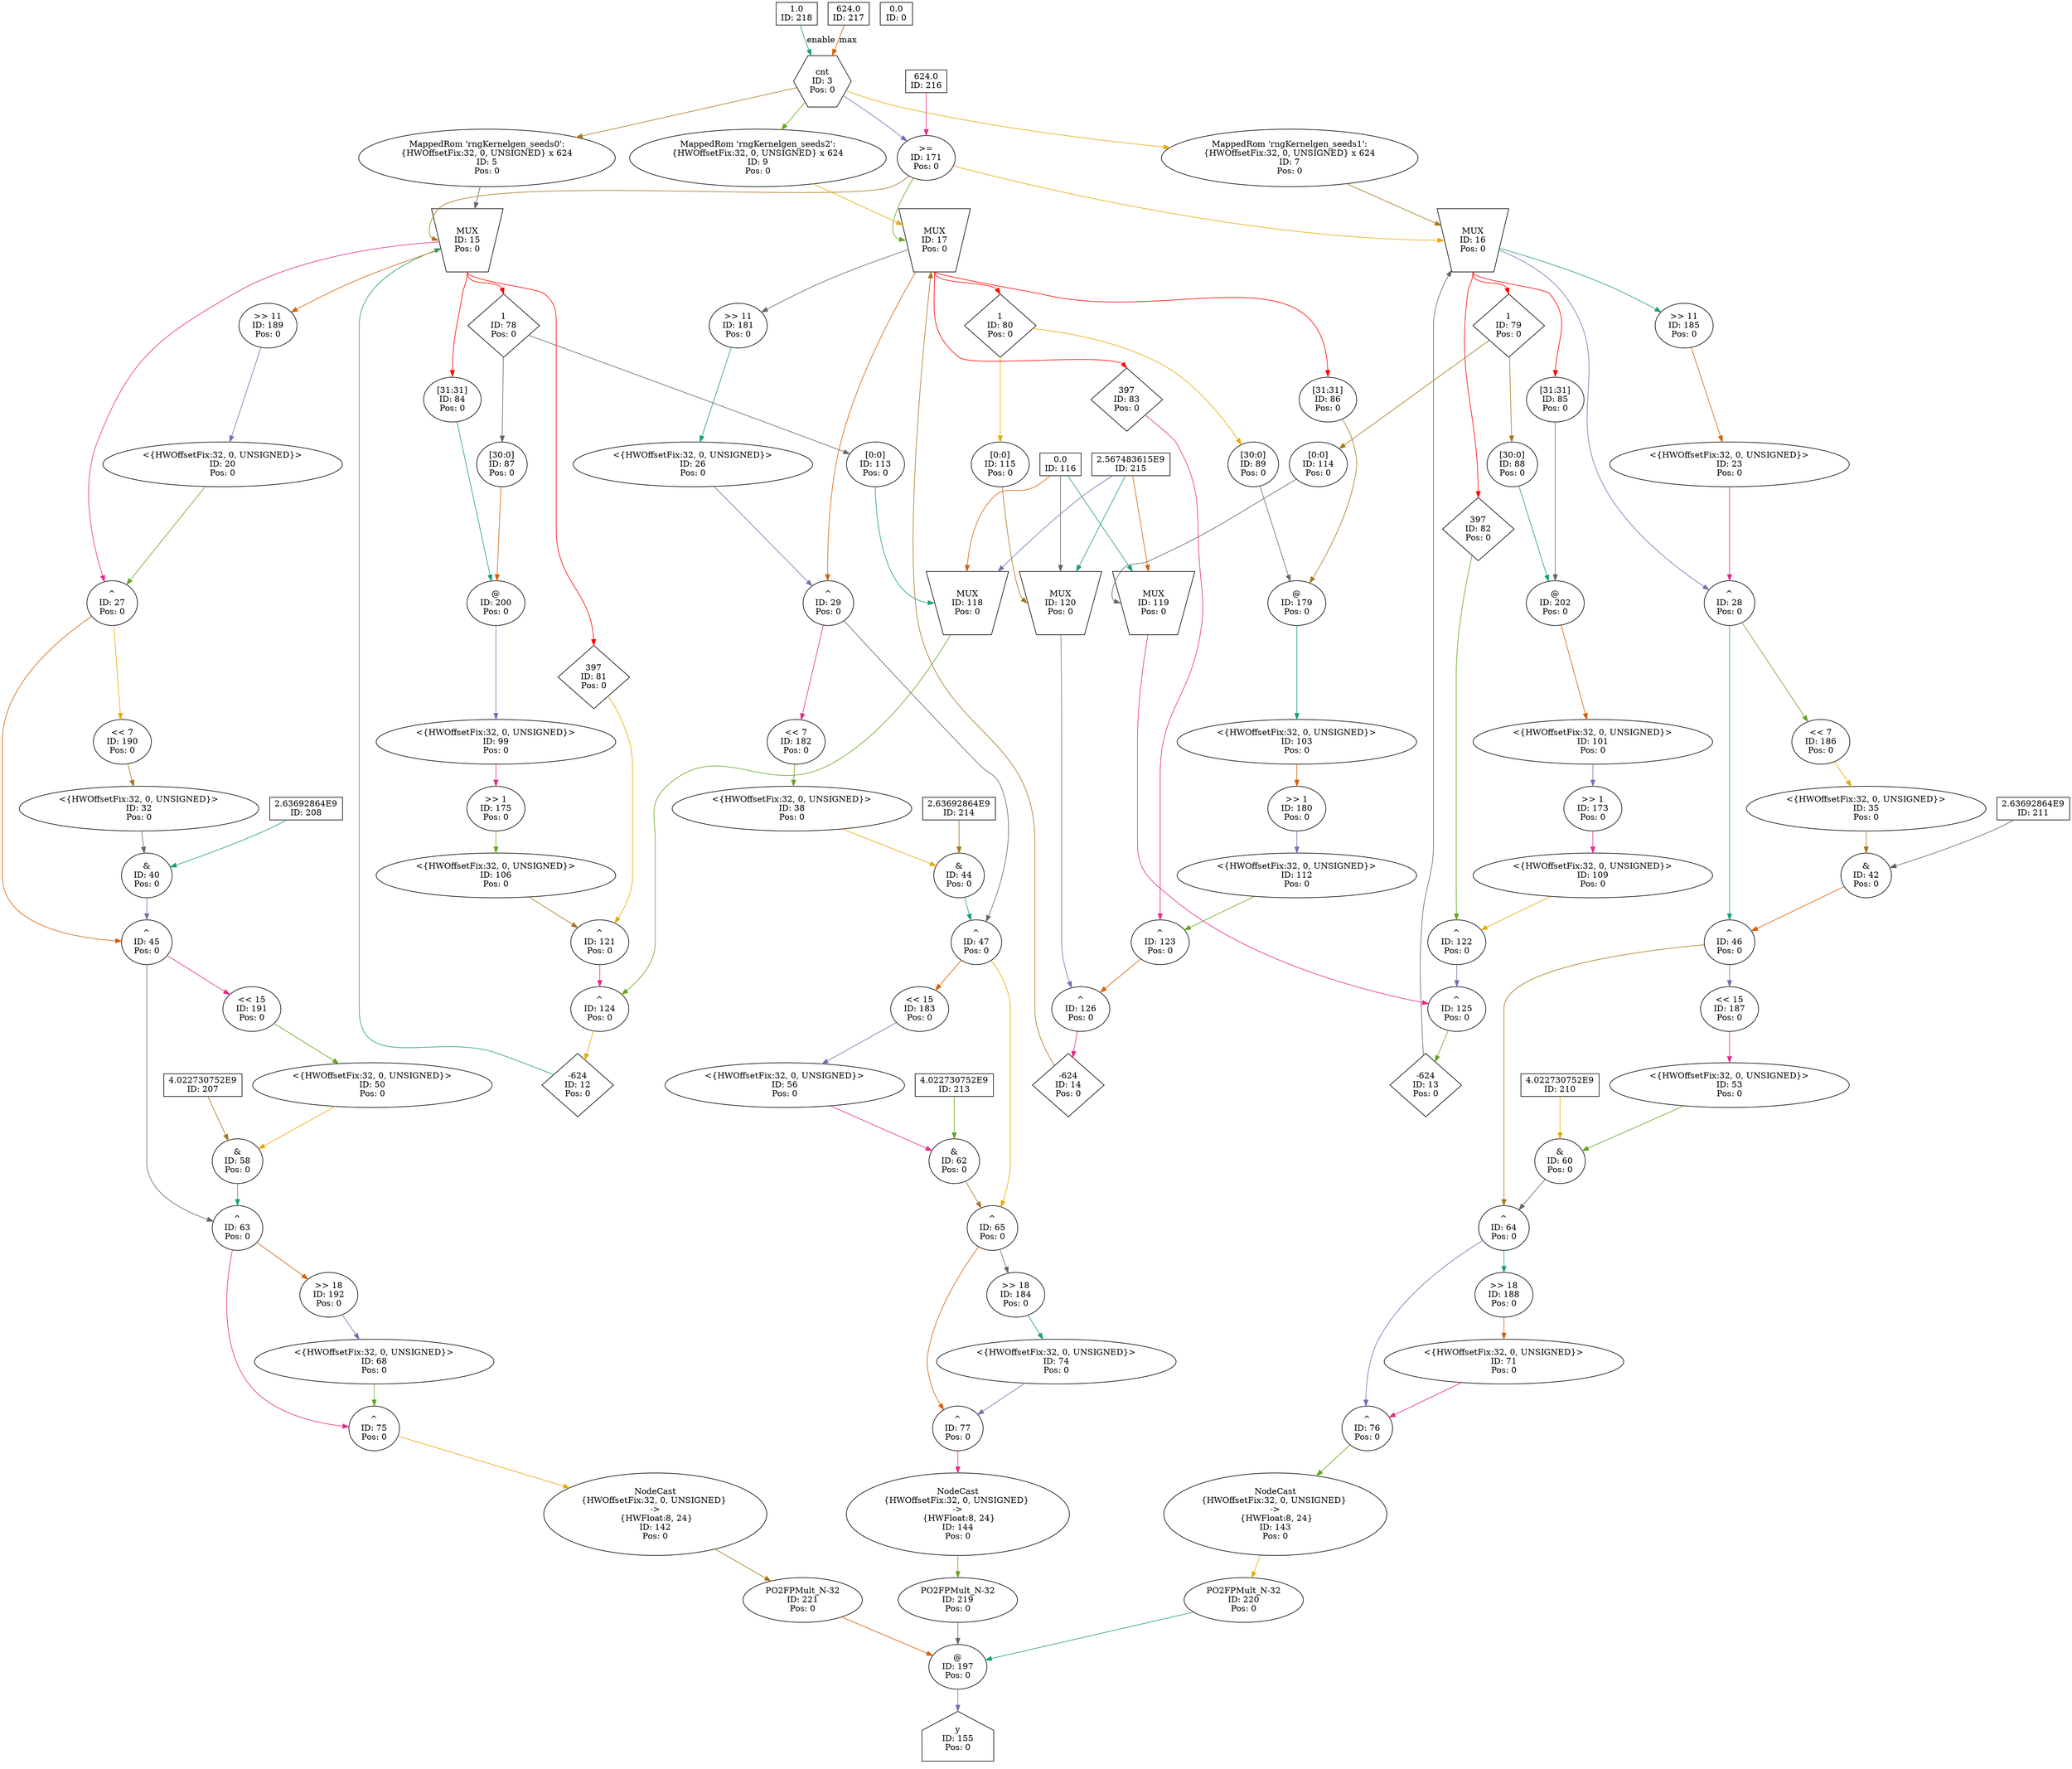 digraph rngKernel_validated_fifos{
	NodeConstantRawBits218 [shape=box, label="1.0\nID: 218"];
	NodeConstantRawBits217 [shape=box, label="624.0\nID: 217"];
	NodeCounter3 [shape=hexagon, label="cnt\nID: 3\nPos: 0"];
	NodeConstantRawBits216 [shape=box, label="624.0\nID: 216"];
	NodeGteInlined171 [label=">=\nID: 171\nPos: 0"];
	NodeMappedRom9 [label="MappedRom 'rngKernelgen_seeds2':\n{HWOffsetFix:32, 0, UNSIGNED} x 624\nID: 9\nPos: 0"];
	NodeStreamOffset83 [shape=diamond, label="397\nID: 83\nPos: 0"];
	NodeSlice86 [label="[31:31]\nID: 86\nPos: 0"];
	NodeStreamOffset80 [shape=diamond, label="1\nID: 80\nPos: 0"];
	NodeSlice89 [label="[30:0]\nID: 89\nPos: 0"];
	NodeCat179 [label="@\nID: 179\nPos: 0"];
	NodeReinterpret103 [label="<{HWOffsetFix:32, 0, UNSIGNED}>\nID: 103\nPos: 0"];
	NodeShift180 [label=">> 1\nID: 180\nPos: 0"];
	NodeReinterpret112 [label="<{HWOffsetFix:32, 0, UNSIGNED}>\nID: 112\nPos: 0"];
	NodeXor123 [label="^\nID: 123\nPos: 0"];
	NodeSlice115 [label="[0:0]\nID: 115\nPos: 0"];
	NodeConstantRawBits116 [shape=box, label="0.0\nID: 116"];
	NodeConstantRawBits215 [shape=box, label="2.567483615E9\nID: 215"];
	NodeMux120 [shape=invtrapezium, height=0.5, label="MUX\nID: 120\nPos: 0"];
	NodeXor126 [label="^\nID: 126\nPos: 0"];
	NodeStreamOffset14 [shape=diamond, label="-624\nID: 14\nPos: 0"];
	NodeMux17 [shape=invtrapezium, height=0.5, label="MUX\nID: 17\nPos: 0"];
	NodeShift181 [label=">> 11\nID: 181\nPos: 0"];
	NodeReinterpret26 [label="<{HWOffsetFix:32, 0, UNSIGNED}>\nID: 26\nPos: 0"];
	NodeXor29 [label="^\nID: 29\nPos: 0"];
	NodeShift182 [label="<< 7\nID: 182\nPos: 0"];
	NodeReinterpret38 [label="<{HWOffsetFix:32, 0, UNSIGNED}>\nID: 38\nPos: 0"];
	NodeConstantRawBits214 [shape=box, label="2.63692864E9\nID: 214"];
	NodeAnd44 [label="&\nID: 44\nPos: 0"];
	NodeXor47 [label="^\nID: 47\nPos: 0"];
	NodeShift183 [label="<< 15\nID: 183\nPos: 0"];
	NodeReinterpret56 [label="<{HWOffsetFix:32, 0, UNSIGNED}>\nID: 56\nPos: 0"];
	NodeConstantRawBits213 [shape=box, label="4.022730752E9\nID: 213"];
	NodeAnd62 [label="&\nID: 62\nPos: 0"];
	NodeXor65 [label="^\nID: 65\nPos: 0"];
	NodeShift184 [label=">> 18\nID: 184\nPos: 0"];
	NodeReinterpret74 [label="<{HWOffsetFix:32, 0, UNSIGNED}>\nID: 74\nPos: 0"];
	NodeXor77 [label="^\nID: 77\nPos: 0"];
	NodeCast144 [label="NodeCast
{HWOffsetFix:32, 0, UNSIGNED} 
->
 {HWFloat:8, 24}\nID: 144\nPos: 0"];
	NodePO2FPMult219 [label="PO2FPMult_N-32\nID: 219\nPos: 0"];
	NodeMappedRom7 [label="MappedRom 'rngKernelgen_seeds1':\n{HWOffsetFix:32, 0, UNSIGNED} x 624\nID: 7\nPos: 0"];
	NodeStreamOffset82 [shape=diamond, label="397\nID: 82\nPos: 0"];
	NodeSlice85 [label="[31:31]\nID: 85\nPos: 0"];
	NodeStreamOffset79 [shape=diamond, label="1\nID: 79\nPos: 0"];
	NodeSlice88 [label="[30:0]\nID: 88\nPos: 0"];
	NodeCat202 [label="@\nID: 202\nPos: 0"];
	NodeReinterpret101 [label="<{HWOffsetFix:32, 0, UNSIGNED}>\nID: 101\nPos: 0"];
	NodeShift173 [label=">> 1\nID: 173\nPos: 0"];
	NodeReinterpret109 [label="<{HWOffsetFix:32, 0, UNSIGNED}>\nID: 109\nPos: 0"];
	NodeXor122 [label="^\nID: 122\nPos: 0"];
	NodeSlice114 [label="[0:0]\nID: 114\nPos: 0"];
	NodeMux119 [shape=invtrapezium, height=0.5, label="MUX\nID: 119\nPos: 0"];
	NodeXor125 [label="^\nID: 125\nPos: 0"];
	NodeStreamOffset13 [shape=diamond, label="-624\nID: 13\nPos: 0"];
	NodeMux16 [shape=invtrapezium, height=0.5, label="MUX\nID: 16\nPos: 0"];
	NodeShift185 [label=">> 11\nID: 185\nPos: 0"];
	NodeReinterpret23 [label="<{HWOffsetFix:32, 0, UNSIGNED}>\nID: 23\nPos: 0"];
	NodeXor28 [label="^\nID: 28\nPos: 0"];
	NodeShift186 [label="<< 7\nID: 186\nPos: 0"];
	NodeReinterpret35 [label="<{HWOffsetFix:32, 0, UNSIGNED}>\nID: 35\nPos: 0"];
	NodeConstantRawBits211 [shape=box, label="2.63692864E9\nID: 211"];
	NodeAnd42 [label="&\nID: 42\nPos: 0"];
	NodeXor46 [label="^\nID: 46\nPos: 0"];
	NodeShift187 [label="<< 15\nID: 187\nPos: 0"];
	NodeReinterpret53 [label="<{HWOffsetFix:32, 0, UNSIGNED}>\nID: 53\nPos: 0"];
	NodeConstantRawBits210 [shape=box, label="4.022730752E9\nID: 210"];
	NodeAnd60 [label="&\nID: 60\nPos: 0"];
	NodeXor64 [label="^\nID: 64\nPos: 0"];
	NodeShift188 [label=">> 18\nID: 188\nPos: 0"];
	NodeReinterpret71 [label="<{HWOffsetFix:32, 0, UNSIGNED}>\nID: 71\nPos: 0"];
	NodeXor76 [label="^\nID: 76\nPos: 0"];
	NodeCast143 [label="NodeCast
{HWOffsetFix:32, 0, UNSIGNED} 
->
 {HWFloat:8, 24}\nID: 143\nPos: 0"];
	NodePO2FPMult220 [label="PO2FPMult_N-32\nID: 220\nPos: 0"];
	NodeMappedRom5 [label="MappedRom 'rngKernelgen_seeds0':\n{HWOffsetFix:32, 0, UNSIGNED} x 624\nID: 5\nPos: 0"];
	NodeStreamOffset81 [shape=diamond, label="397\nID: 81\nPos: 0"];
	NodeSlice84 [label="[31:31]\nID: 84\nPos: 0"];
	NodeStreamOffset78 [shape=diamond, label="1\nID: 78\nPos: 0"];
	NodeSlice87 [label="[30:0]\nID: 87\nPos: 0"];
	NodeCat200 [label="@\nID: 200\nPos: 0"];
	NodeReinterpret99 [label="<{HWOffsetFix:32, 0, UNSIGNED}>\nID: 99\nPos: 0"];
	NodeShift175 [label=">> 1\nID: 175\nPos: 0"];
	NodeReinterpret106 [label="<{HWOffsetFix:32, 0, UNSIGNED}>\nID: 106\nPos: 0"];
	NodeXor121 [label="^\nID: 121\nPos: 0"];
	NodeSlice113 [label="[0:0]\nID: 113\nPos: 0"];
	NodeMux118 [shape=invtrapezium, height=0.5, label="MUX\nID: 118\nPos: 0"];
	NodeXor124 [label="^\nID: 124\nPos: 0"];
	NodeStreamOffset12 [shape=diamond, label="-624\nID: 12\nPos: 0"];
	NodeMux15 [shape=invtrapezium, height=0.5, label="MUX\nID: 15\nPos: 0"];
	NodeShift189 [label=">> 11\nID: 189\nPos: 0"];
	NodeReinterpret20 [label="<{HWOffsetFix:32, 0, UNSIGNED}>\nID: 20\nPos: 0"];
	NodeXor27 [label="^\nID: 27\nPos: 0"];
	NodeShift190 [label="<< 7\nID: 190\nPos: 0"];
	NodeReinterpret32 [label="<{HWOffsetFix:32, 0, UNSIGNED}>\nID: 32\nPos: 0"];
	NodeConstantRawBits208 [shape=box, label="2.63692864E9\nID: 208"];
	NodeAnd40 [label="&\nID: 40\nPos: 0"];
	NodeXor45 [label="^\nID: 45\nPos: 0"];
	NodeShift191 [label="<< 15\nID: 191\nPos: 0"];
	NodeReinterpret50 [label="<{HWOffsetFix:32, 0, UNSIGNED}>\nID: 50\nPos: 0"];
	NodeConstantRawBits207 [shape=box, label="4.022730752E9\nID: 207"];
	NodeAnd58 [label="&\nID: 58\nPos: 0"];
	NodeXor63 [label="^\nID: 63\nPos: 0"];
	NodeShift192 [label=">> 18\nID: 192\nPos: 0"];
	NodeReinterpret68 [label="<{HWOffsetFix:32, 0, UNSIGNED}>\nID: 68\nPos: 0"];
	NodeXor75 [label="^\nID: 75\nPos: 0"];
	NodeCast142 [label="NodeCast
{HWOffsetFix:32, 0, UNSIGNED} 
->
 {HWFloat:8, 24}\nID: 142\nPos: 0"];
	NodePO2FPMult221 [label="PO2FPMult_N-32\nID: 221\nPos: 0"];
	NodeCat197 [label="@\nID: 197\nPos: 0"];
	NodeOutput155 [shape=house, label="y\nID: 155\nPos: 0"];
	NodeConstantRawBits0 [shape=box, label="0.0\nID: 0"];
	NodeConstantRawBits218 -> NodeCounter3[label="enable" color="/dark28/1" photon_data="EDGE,SrcNode:218,SrcNodePort:value"];
	NodeConstantRawBits217 -> NodeCounter3[label="max" color="/dark28/2" photon_data="EDGE,SrcNode:217,SrcNodePort:value"];
	NodeCounter3 -> NodeGteInlined171[color="/dark28/3" photon_data="EDGE,SrcNode:3,SrcNodePort:count"];
	NodeConstantRawBits216 -> NodeGteInlined171[color="/dark28/4" photon_data="EDGE,SrcNode:216,SrcNodePort:value"];
	NodeCounter3 -> NodeMappedRom9[color="/dark28/5" photon_data="EDGE,SrcNode:3,SrcNodePort:count"];
	NodeMux17 -> NodeStreamOffset83[headport="n" tailport="s" color=red photon_data="EDGE,SrcNode:17,SrcNodePort:result"];
	NodeMux17 -> NodeSlice86[headport="n" tailport="s" color=red photon_data="EDGE,SrcNode:17,SrcNodePort:result"];
	NodeMux17 -> NodeStreamOffset80[headport="n" tailport="s" color=red photon_data="EDGE,SrcNode:17,SrcNodePort:result"];
	NodeStreamOffset80 -> NodeSlice89[color="/dark28/6" photon_data="EDGE,SrcNode:80,SrcNodePort:output"];
	NodeSlice86 -> NodeCat179[color="/dark28/7" photon_data="EDGE,SrcNode:86,SrcNodePort:result"];
	NodeSlice89 -> NodeCat179[color="/dark28/8" photon_data="EDGE,SrcNode:89,SrcNodePort:result"];
	NodeCat179 -> NodeReinterpret103[color="/dark28/1" photon_data="EDGE,SrcNode:179,SrcNodePort:result"];
	NodeReinterpret103 -> NodeShift180[color="/dark28/2" photon_data="EDGE,SrcNode:103,SrcNodePort:output"];
	NodeShift180 -> NodeReinterpret112[color="/dark28/3" photon_data="EDGE,SrcNode:180,SrcNodePort:dataout"];
	NodeStreamOffset83 -> NodeXor123[color="/dark28/4" photon_data="EDGE,SrcNode:83,SrcNodePort:output"];
	NodeReinterpret112 -> NodeXor123[color="/dark28/5" photon_data="EDGE,SrcNode:112,SrcNodePort:output"];
	NodeStreamOffset80 -> NodeSlice115[color="/dark28/6" photon_data="EDGE,SrcNode:80,SrcNodePort:output"];
	NodeSlice115 -> NodeMux120[headport="w" color="/dark28/7" photon_data="EDGE,SrcNode:115,SrcNodePort:result"];
	NodeConstantRawBits116 -> NodeMux120[color="/dark28/8" photon_data="EDGE,SrcNode:116,SrcNodePort:value"];
	NodeConstantRawBits215 -> NodeMux120[color="/dark28/1" photon_data="EDGE,SrcNode:215,SrcNodePort:value"];
	NodeXor123 -> NodeXor126[color="/dark28/2" photon_data="EDGE,SrcNode:123,SrcNodePort:result"];
	NodeMux120 -> NodeXor126[color="/dark28/3" photon_data="EDGE,SrcNode:120,SrcNodePort:result"];
	NodeXor126 -> NodeStreamOffset14[color="/dark28/4" photon_data="EDGE,SrcNode:126,SrcNodePort:result"];
	NodeGteInlined171 -> NodeMux17[headport="w" color="/dark28/5" photon_data="EDGE,SrcNode:171,SrcNodePort:result"];
	NodeMappedRom9 -> NodeMux17[color="/dark28/6" photon_data="EDGE,SrcNode:9,SrcNodePort:dataa"];
	NodeStreamOffset14 -> NodeMux17[color="/dark28/7" photon_data="EDGE,SrcNode:14,SrcNodePort:output"];
	NodeMux17 -> NodeShift181[color="/dark28/8" photon_data="EDGE,SrcNode:17,SrcNodePort:result"];
	NodeShift181 -> NodeReinterpret26[color="/dark28/1" photon_data="EDGE,SrcNode:181,SrcNodePort:dataout"];
	NodeMux17 -> NodeXor29[color="/dark28/2" photon_data="EDGE,SrcNode:17,SrcNodePort:result"];
	NodeReinterpret26 -> NodeXor29[color="/dark28/3" photon_data="EDGE,SrcNode:26,SrcNodePort:output"];
	NodeXor29 -> NodeShift182[color="/dark28/4" photon_data="EDGE,SrcNode:29,SrcNodePort:result"];
	NodeShift182 -> NodeReinterpret38[color="/dark28/5" photon_data="EDGE,SrcNode:182,SrcNodePort:dataout"];
	NodeReinterpret38 -> NodeAnd44[color="/dark28/6" photon_data="EDGE,SrcNode:38,SrcNodePort:output"];
	NodeConstantRawBits214 -> NodeAnd44[color="/dark28/7" photon_data="EDGE,SrcNode:214,SrcNodePort:value"];
	NodeXor29 -> NodeXor47[color="/dark28/8" photon_data="EDGE,SrcNode:29,SrcNodePort:result"];
	NodeAnd44 -> NodeXor47[color="/dark28/1" photon_data="EDGE,SrcNode:44,SrcNodePort:result"];
	NodeXor47 -> NodeShift183[color="/dark28/2" photon_data="EDGE,SrcNode:47,SrcNodePort:result"];
	NodeShift183 -> NodeReinterpret56[color="/dark28/3" photon_data="EDGE,SrcNode:183,SrcNodePort:dataout"];
	NodeReinterpret56 -> NodeAnd62[color="/dark28/4" photon_data="EDGE,SrcNode:56,SrcNodePort:output"];
	NodeConstantRawBits213 -> NodeAnd62[color="/dark28/5" photon_data="EDGE,SrcNode:213,SrcNodePort:value"];
	NodeXor47 -> NodeXor65[color="/dark28/6" photon_data="EDGE,SrcNode:47,SrcNodePort:result"];
	NodeAnd62 -> NodeXor65[color="/dark28/7" photon_data="EDGE,SrcNode:62,SrcNodePort:result"];
	NodeXor65 -> NodeShift184[color="/dark28/8" photon_data="EDGE,SrcNode:65,SrcNodePort:result"];
	NodeShift184 -> NodeReinterpret74[color="/dark28/1" photon_data="EDGE,SrcNode:184,SrcNodePort:dataout"];
	NodeXor65 -> NodeXor77[color="/dark28/2" photon_data="EDGE,SrcNode:65,SrcNodePort:result"];
	NodeReinterpret74 -> NodeXor77[color="/dark28/3" photon_data="EDGE,SrcNode:74,SrcNodePort:output"];
	NodeXor77 -> NodeCast144[color="/dark28/4" photon_data="EDGE,SrcNode:77,SrcNodePort:result"];
	NodeCast144 -> NodePO2FPMult219[color="/dark28/5" photon_data="EDGE,SrcNode:144,SrcNodePort:o"];
	NodeCounter3 -> NodeMappedRom7[color="/dark28/6" photon_data="EDGE,SrcNode:3,SrcNodePort:count"];
	NodeMux16 -> NodeStreamOffset82[headport="n" tailport="s" color=red photon_data="EDGE,SrcNode:16,SrcNodePort:result"];
	NodeMux16 -> NodeSlice85[headport="n" tailport="s" color=red photon_data="EDGE,SrcNode:16,SrcNodePort:result"];
	NodeMux16 -> NodeStreamOffset79[headport="n" tailport="s" color=red photon_data="EDGE,SrcNode:16,SrcNodePort:result"];
	NodeStreamOffset79 -> NodeSlice88[color="/dark28/7" photon_data="EDGE,SrcNode:79,SrcNodePort:output"];
	NodeSlice85 -> NodeCat202[color="/dark28/8" photon_data="EDGE,SrcNode:85,SrcNodePort:result"];
	NodeSlice88 -> NodeCat202[color="/dark28/1" photon_data="EDGE,SrcNode:88,SrcNodePort:result"];
	NodeCat202 -> NodeReinterpret101[color="/dark28/2" photon_data="EDGE,SrcNode:202,SrcNodePort:result"];
	NodeReinterpret101 -> NodeShift173[color="/dark28/3" photon_data="EDGE,SrcNode:101,SrcNodePort:output"];
	NodeShift173 -> NodeReinterpret109[color="/dark28/4" photon_data="EDGE,SrcNode:173,SrcNodePort:dataout"];
	NodeStreamOffset82 -> NodeXor122[color="/dark28/5" photon_data="EDGE,SrcNode:82,SrcNodePort:output"];
	NodeReinterpret109 -> NodeXor122[color="/dark28/6" photon_data="EDGE,SrcNode:109,SrcNodePort:output"];
	NodeStreamOffset79 -> NodeSlice114[color="/dark28/7" photon_data="EDGE,SrcNode:79,SrcNodePort:output"];
	NodeSlice114 -> NodeMux119[headport="w" color="/dark28/8" photon_data="EDGE,SrcNode:114,SrcNodePort:result"];
	NodeConstantRawBits116 -> NodeMux119[color="/dark28/1" photon_data="EDGE,SrcNode:116,SrcNodePort:value"];
	NodeConstantRawBits215 -> NodeMux119[color="/dark28/2" photon_data="EDGE,SrcNode:215,SrcNodePort:value"];
	NodeXor122 -> NodeXor125[color="/dark28/3" photon_data="EDGE,SrcNode:122,SrcNodePort:result"];
	NodeMux119 -> NodeXor125[color="/dark28/4" photon_data="EDGE,SrcNode:119,SrcNodePort:result"];
	NodeXor125 -> NodeStreamOffset13[color="/dark28/5" photon_data="EDGE,SrcNode:125,SrcNodePort:result"];
	NodeGteInlined171 -> NodeMux16[headport="w" color="/dark28/6" photon_data="EDGE,SrcNode:171,SrcNodePort:result"];
	NodeMappedRom7 -> NodeMux16[color="/dark28/7" photon_data="EDGE,SrcNode:7,SrcNodePort:dataa"];
	NodeStreamOffset13 -> NodeMux16[color="/dark28/8" photon_data="EDGE,SrcNode:13,SrcNodePort:output"];
	NodeMux16 -> NodeShift185[color="/dark28/1" photon_data="EDGE,SrcNode:16,SrcNodePort:result"];
	NodeShift185 -> NodeReinterpret23[color="/dark28/2" photon_data="EDGE,SrcNode:185,SrcNodePort:dataout"];
	NodeMux16 -> NodeXor28[color="/dark28/3" photon_data="EDGE,SrcNode:16,SrcNodePort:result"];
	NodeReinterpret23 -> NodeXor28[color="/dark28/4" photon_data="EDGE,SrcNode:23,SrcNodePort:output"];
	NodeXor28 -> NodeShift186[color="/dark28/5" photon_data="EDGE,SrcNode:28,SrcNodePort:result"];
	NodeShift186 -> NodeReinterpret35[color="/dark28/6" photon_data="EDGE,SrcNode:186,SrcNodePort:dataout"];
	NodeReinterpret35 -> NodeAnd42[color="/dark28/7" photon_data="EDGE,SrcNode:35,SrcNodePort:output"];
	NodeConstantRawBits211 -> NodeAnd42[color="/dark28/8" photon_data="EDGE,SrcNode:211,SrcNodePort:value"];
	NodeXor28 -> NodeXor46[color="/dark28/1" photon_data="EDGE,SrcNode:28,SrcNodePort:result"];
	NodeAnd42 -> NodeXor46[color="/dark28/2" photon_data="EDGE,SrcNode:42,SrcNodePort:result"];
	NodeXor46 -> NodeShift187[color="/dark28/3" photon_data="EDGE,SrcNode:46,SrcNodePort:result"];
	NodeShift187 -> NodeReinterpret53[color="/dark28/4" photon_data="EDGE,SrcNode:187,SrcNodePort:dataout"];
	NodeReinterpret53 -> NodeAnd60[color="/dark28/5" photon_data="EDGE,SrcNode:53,SrcNodePort:output"];
	NodeConstantRawBits210 -> NodeAnd60[color="/dark28/6" photon_data="EDGE,SrcNode:210,SrcNodePort:value"];
	NodeXor46 -> NodeXor64[color="/dark28/7" photon_data="EDGE,SrcNode:46,SrcNodePort:result"];
	NodeAnd60 -> NodeXor64[color="/dark28/8" photon_data="EDGE,SrcNode:60,SrcNodePort:result"];
	NodeXor64 -> NodeShift188[color="/dark28/1" photon_data="EDGE,SrcNode:64,SrcNodePort:result"];
	NodeShift188 -> NodeReinterpret71[color="/dark28/2" photon_data="EDGE,SrcNode:188,SrcNodePort:dataout"];
	NodeXor64 -> NodeXor76[color="/dark28/3" photon_data="EDGE,SrcNode:64,SrcNodePort:result"];
	NodeReinterpret71 -> NodeXor76[color="/dark28/4" photon_data="EDGE,SrcNode:71,SrcNodePort:output"];
	NodeXor76 -> NodeCast143[color="/dark28/5" photon_data="EDGE,SrcNode:76,SrcNodePort:result"];
	NodeCast143 -> NodePO2FPMult220[color="/dark28/6" photon_data="EDGE,SrcNode:143,SrcNodePort:o"];
	NodeCounter3 -> NodeMappedRom5[color="/dark28/7" photon_data="EDGE,SrcNode:3,SrcNodePort:count"];
	NodeMux15 -> NodeStreamOffset81[headport="n" tailport="s" color=red photon_data="EDGE,SrcNode:15,SrcNodePort:result"];
	NodeMux15 -> NodeSlice84[headport="n" tailport="s" color=red photon_data="EDGE,SrcNode:15,SrcNodePort:result"];
	NodeMux15 -> NodeStreamOffset78[headport="n" tailport="s" color=red photon_data="EDGE,SrcNode:15,SrcNodePort:result"];
	NodeStreamOffset78 -> NodeSlice87[color="/dark28/8" photon_data="EDGE,SrcNode:78,SrcNodePort:output"];
	NodeSlice84 -> NodeCat200[color="/dark28/1" photon_data="EDGE,SrcNode:84,SrcNodePort:result"];
	NodeSlice87 -> NodeCat200[color="/dark28/2" photon_data="EDGE,SrcNode:87,SrcNodePort:result"];
	NodeCat200 -> NodeReinterpret99[color="/dark28/3" photon_data="EDGE,SrcNode:200,SrcNodePort:result"];
	NodeReinterpret99 -> NodeShift175[color="/dark28/4" photon_data="EDGE,SrcNode:99,SrcNodePort:output"];
	NodeShift175 -> NodeReinterpret106[color="/dark28/5" photon_data="EDGE,SrcNode:175,SrcNodePort:dataout"];
	NodeStreamOffset81 -> NodeXor121[color="/dark28/6" photon_data="EDGE,SrcNode:81,SrcNodePort:output"];
	NodeReinterpret106 -> NodeXor121[color="/dark28/7" photon_data="EDGE,SrcNode:106,SrcNodePort:output"];
	NodeStreamOffset78 -> NodeSlice113[color="/dark28/8" photon_data="EDGE,SrcNode:78,SrcNodePort:output"];
	NodeSlice113 -> NodeMux118[headport="w" color="/dark28/1" photon_data="EDGE,SrcNode:113,SrcNodePort:result"];
	NodeConstantRawBits116 -> NodeMux118[color="/dark28/2" photon_data="EDGE,SrcNode:116,SrcNodePort:value"];
	NodeConstantRawBits215 -> NodeMux118[color="/dark28/3" photon_data="EDGE,SrcNode:215,SrcNodePort:value"];
	NodeXor121 -> NodeXor124[color="/dark28/4" photon_data="EDGE,SrcNode:121,SrcNodePort:result"];
	NodeMux118 -> NodeXor124[color="/dark28/5" photon_data="EDGE,SrcNode:118,SrcNodePort:result"];
	NodeXor124 -> NodeStreamOffset12[color="/dark28/6" photon_data="EDGE,SrcNode:124,SrcNodePort:result"];
	NodeGteInlined171 -> NodeMux15[headport="w" color="/dark28/7" photon_data="EDGE,SrcNode:171,SrcNodePort:result"];
	NodeMappedRom5 -> NodeMux15[color="/dark28/8" photon_data="EDGE,SrcNode:5,SrcNodePort:dataa"];
	NodeStreamOffset12 -> NodeMux15[color="/dark28/1" photon_data="EDGE,SrcNode:12,SrcNodePort:output"];
	NodeMux15 -> NodeShift189[color="/dark28/2" photon_data="EDGE,SrcNode:15,SrcNodePort:result"];
	NodeShift189 -> NodeReinterpret20[color="/dark28/3" photon_data="EDGE,SrcNode:189,SrcNodePort:dataout"];
	NodeMux15 -> NodeXor27[color="/dark28/4" photon_data="EDGE,SrcNode:15,SrcNodePort:result"];
	NodeReinterpret20 -> NodeXor27[color="/dark28/5" photon_data="EDGE,SrcNode:20,SrcNodePort:output"];
	NodeXor27 -> NodeShift190[color="/dark28/6" photon_data="EDGE,SrcNode:27,SrcNodePort:result"];
	NodeShift190 -> NodeReinterpret32[color="/dark28/7" photon_data="EDGE,SrcNode:190,SrcNodePort:dataout"];
	NodeReinterpret32 -> NodeAnd40[color="/dark28/8" photon_data="EDGE,SrcNode:32,SrcNodePort:output"];
	NodeConstantRawBits208 -> NodeAnd40[color="/dark28/1" photon_data="EDGE,SrcNode:208,SrcNodePort:value"];
	NodeXor27 -> NodeXor45[color="/dark28/2" photon_data="EDGE,SrcNode:27,SrcNodePort:result"];
	NodeAnd40 -> NodeXor45[color="/dark28/3" photon_data="EDGE,SrcNode:40,SrcNodePort:result"];
	NodeXor45 -> NodeShift191[color="/dark28/4" photon_data="EDGE,SrcNode:45,SrcNodePort:result"];
	NodeShift191 -> NodeReinterpret50[color="/dark28/5" photon_data="EDGE,SrcNode:191,SrcNodePort:dataout"];
	NodeReinterpret50 -> NodeAnd58[color="/dark28/6" photon_data="EDGE,SrcNode:50,SrcNodePort:output"];
	NodeConstantRawBits207 -> NodeAnd58[color="/dark28/7" photon_data="EDGE,SrcNode:207,SrcNodePort:value"];
	NodeXor45 -> NodeXor63[color="/dark28/8" photon_data="EDGE,SrcNode:45,SrcNodePort:result"];
	NodeAnd58 -> NodeXor63[color="/dark28/1" photon_data="EDGE,SrcNode:58,SrcNodePort:result"];
	NodeXor63 -> NodeShift192[color="/dark28/2" photon_data="EDGE,SrcNode:63,SrcNodePort:result"];
	NodeShift192 -> NodeReinterpret68[color="/dark28/3" photon_data="EDGE,SrcNode:192,SrcNodePort:dataout"];
	NodeXor63 -> NodeXor75[color="/dark28/4" photon_data="EDGE,SrcNode:63,SrcNodePort:result"];
	NodeReinterpret68 -> NodeXor75[color="/dark28/5" photon_data="EDGE,SrcNode:68,SrcNodePort:output"];
	NodeXor75 -> NodeCast142[color="/dark28/6" photon_data="EDGE,SrcNode:75,SrcNodePort:result"];
	NodeCast142 -> NodePO2FPMult221[color="/dark28/7" photon_data="EDGE,SrcNode:142,SrcNodePort:o"];
	NodePO2FPMult219 -> NodeCat197[color="/dark28/8" photon_data="EDGE,SrcNode:219,SrcNodePort:floatOut"];
	NodePO2FPMult220 -> NodeCat197[color="/dark28/1" photon_data="EDGE,SrcNode:220,SrcNodePort:floatOut"];
	NodePO2FPMult221 -> NodeCat197[color="/dark28/2" photon_data="EDGE,SrcNode:221,SrcNodePort:floatOut"];
	NodeCat197 -> NodeOutput155[color="/dark28/3" photon_data="EDGE,SrcNode:197,SrcNodePort:result"];
}
